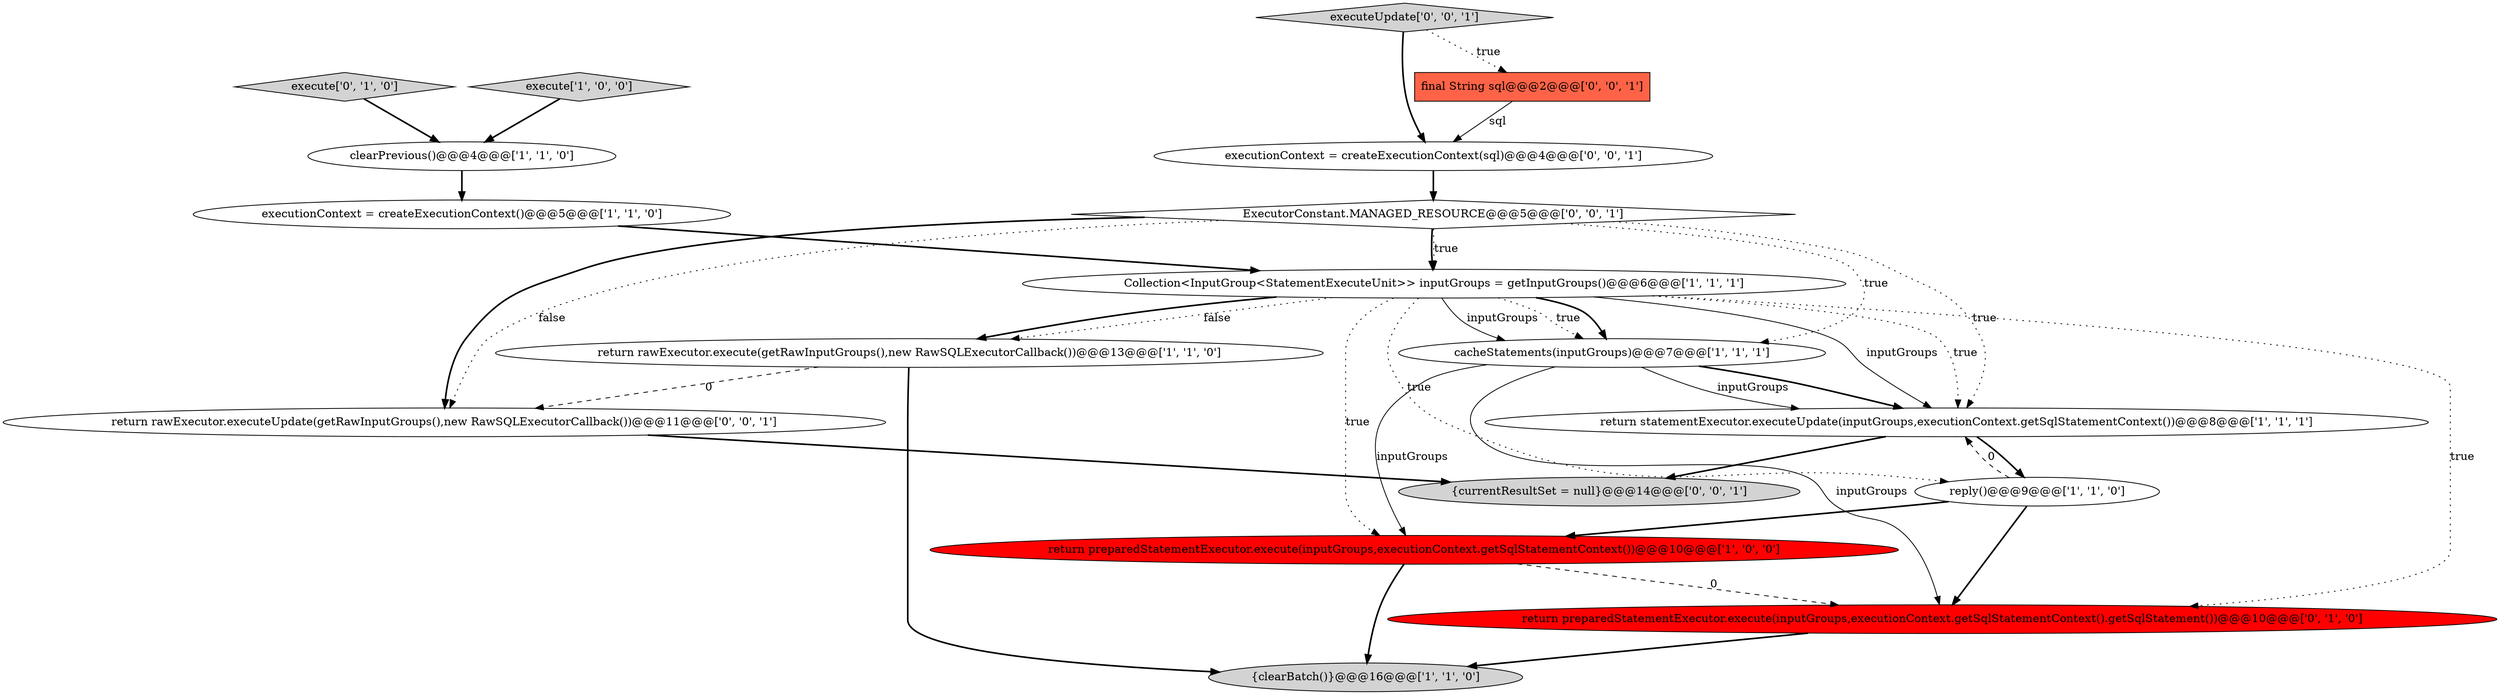 digraph {
12 [style = filled, label = "return rawExecutor.executeUpdate(getRawInputGroups(),new RawSQLExecutorCallback())@@@11@@@['0', '0', '1']", fillcolor = white, shape = ellipse image = "AAA0AAABBB3BBB"];
14 [style = filled, label = "executionContext = createExecutionContext(sql)@@@4@@@['0', '0', '1']", fillcolor = white, shape = ellipse image = "AAA0AAABBB3BBB"];
10 [style = filled, label = "execute['0', '1', '0']", fillcolor = lightgray, shape = diamond image = "AAA0AAABBB2BBB"];
3 [style = filled, label = "execute['1', '0', '0']", fillcolor = lightgray, shape = diamond image = "AAA0AAABBB1BBB"];
4 [style = filled, label = "clearPrevious()@@@4@@@['1', '1', '0']", fillcolor = white, shape = ellipse image = "AAA0AAABBB1BBB"];
8 [style = filled, label = "cacheStatements(inputGroups)@@@7@@@['1', '1', '1']", fillcolor = white, shape = ellipse image = "AAA0AAABBB1BBB"];
13 [style = filled, label = "executeUpdate['0', '0', '1']", fillcolor = lightgray, shape = diamond image = "AAA0AAABBB3BBB"];
11 [style = filled, label = "return preparedStatementExecutor.execute(inputGroups,executionContext.getSqlStatementContext().getSqlStatement())@@@10@@@['0', '1', '0']", fillcolor = red, shape = ellipse image = "AAA1AAABBB2BBB"];
16 [style = filled, label = "final String sql@@@2@@@['0', '0', '1']", fillcolor = tomato, shape = box image = "AAA0AAABBB3BBB"];
6 [style = filled, label = "reply()@@@9@@@['1', '1', '0']", fillcolor = white, shape = ellipse image = "AAA0AAABBB1BBB"];
9 [style = filled, label = "return rawExecutor.execute(getRawInputGroups(),new RawSQLExecutorCallback())@@@13@@@['1', '1', '0']", fillcolor = white, shape = ellipse image = "AAA0AAABBB1BBB"];
17 [style = filled, label = "{currentResultSet = null}@@@14@@@['0', '0', '1']", fillcolor = lightgray, shape = ellipse image = "AAA0AAABBB3BBB"];
15 [style = filled, label = "ExecutorConstant.MANAGED_RESOURCE@@@5@@@['0', '0', '1']", fillcolor = white, shape = diamond image = "AAA0AAABBB3BBB"];
0 [style = filled, label = "return preparedStatementExecutor.execute(inputGroups,executionContext.getSqlStatementContext())@@@10@@@['1', '0', '0']", fillcolor = red, shape = ellipse image = "AAA1AAABBB1BBB"];
1 [style = filled, label = "return statementExecutor.executeUpdate(inputGroups,executionContext.getSqlStatementContext())@@@8@@@['1', '1', '1']", fillcolor = white, shape = ellipse image = "AAA0AAABBB1BBB"];
2 [style = filled, label = "{clearBatch()}@@@16@@@['1', '1', '0']", fillcolor = lightgray, shape = ellipse image = "AAA0AAABBB1BBB"];
5 [style = filled, label = "executionContext = createExecutionContext()@@@5@@@['1', '1', '0']", fillcolor = white, shape = ellipse image = "AAA0AAABBB1BBB"];
7 [style = filled, label = "Collection<InputGroup<StatementExecuteUnit>> inputGroups = getInputGroups()@@@6@@@['1', '1', '1']", fillcolor = white, shape = ellipse image = "AAA0AAABBB1BBB"];
13->16 [style = dotted, label="true"];
7->6 [style = dotted, label="true"];
6->1 [style = dashed, label="0"];
8->1 [style = solid, label="inputGroups"];
15->7 [style = bold, label=""];
8->0 [style = solid, label="inputGroups"];
9->2 [style = bold, label=""];
0->2 [style = bold, label=""];
12->17 [style = bold, label=""];
7->1 [style = solid, label="inputGroups"];
0->11 [style = dashed, label="0"];
6->0 [style = bold, label=""];
7->9 [style = dotted, label="false"];
7->0 [style = dotted, label="true"];
7->8 [style = bold, label=""];
15->7 [style = dotted, label="true"];
3->4 [style = bold, label=""];
11->2 [style = bold, label=""];
1->17 [style = bold, label=""];
7->9 [style = bold, label=""];
8->1 [style = bold, label=""];
1->6 [style = bold, label=""];
15->8 [style = dotted, label="true"];
7->11 [style = dotted, label="true"];
15->1 [style = dotted, label="true"];
6->11 [style = bold, label=""];
15->12 [style = dotted, label="false"];
10->4 [style = bold, label=""];
7->8 [style = solid, label="inputGroups"];
5->7 [style = bold, label=""];
16->14 [style = solid, label="sql"];
14->15 [style = bold, label=""];
15->12 [style = bold, label=""];
9->12 [style = dashed, label="0"];
7->1 [style = dotted, label="true"];
7->8 [style = dotted, label="true"];
8->11 [style = solid, label="inputGroups"];
4->5 [style = bold, label=""];
13->14 [style = bold, label=""];
}
